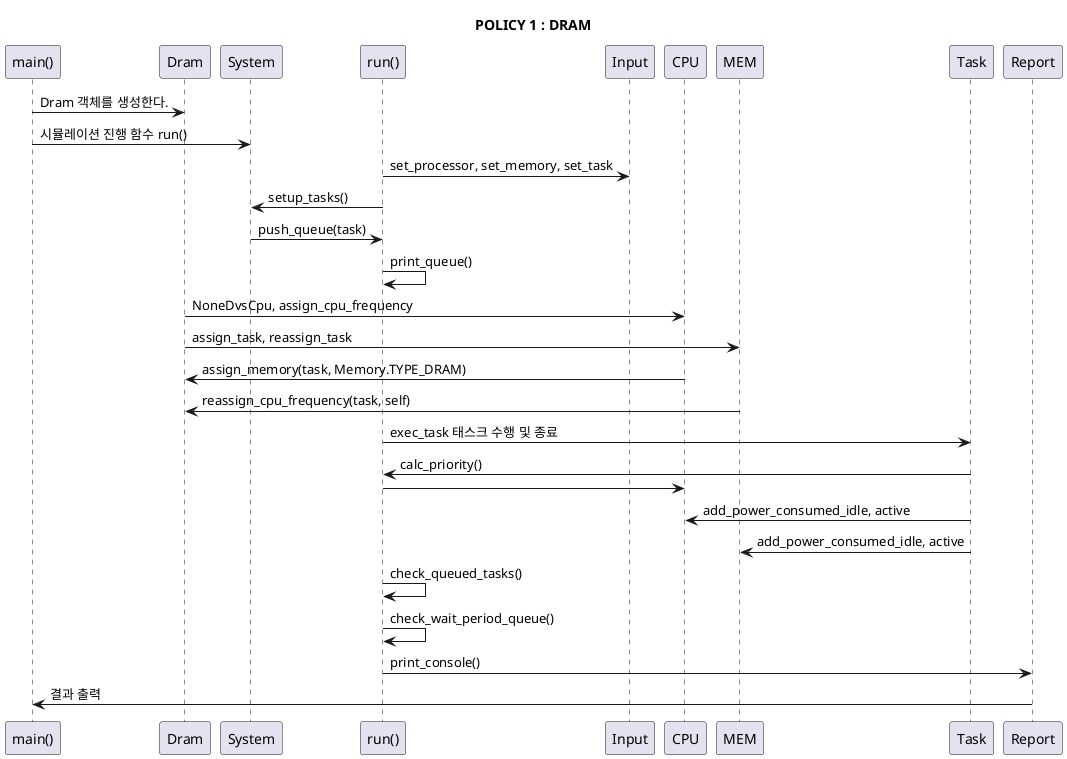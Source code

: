 @startuml

title POLICY 1 : DRAM
"main()" -> Dram : Dram 객체를 생성한다.
"main()" -> System: 시뮬레이션 진행 함수 run()
"run()" -> Input: set_processor, set_memory, set_task
"run()" -> System: setup_tasks()
System -> "run()" : push_queue(task)
"run()" -> "run()": print_queue()
Dram -> CPU: NoneDvsCpu, assign_cpu_frequency
Dram -> MEM: assign_task, reassign_task
CPU -> Dram: assign_memory(task, Memory.TYPE_DRAM)
MEM -> Dram: reassign_cpu_frequency(task, self)
"run()" -> Task: exec_task 태스크 수행 및 종료
Task -> "run()": calc_priority()
"run()" -> CPU:
Task -> CPU: add_power_consumed_idle, active
Task -> MEM: add_power_consumed_idle, active

"run()" -> "run()": check_queued_tasks()
"run()" -> "run()": check_wait_period_queue()

"run()" -> Report: print_console()
Report -> "main()": 결과 출력
@enduml

